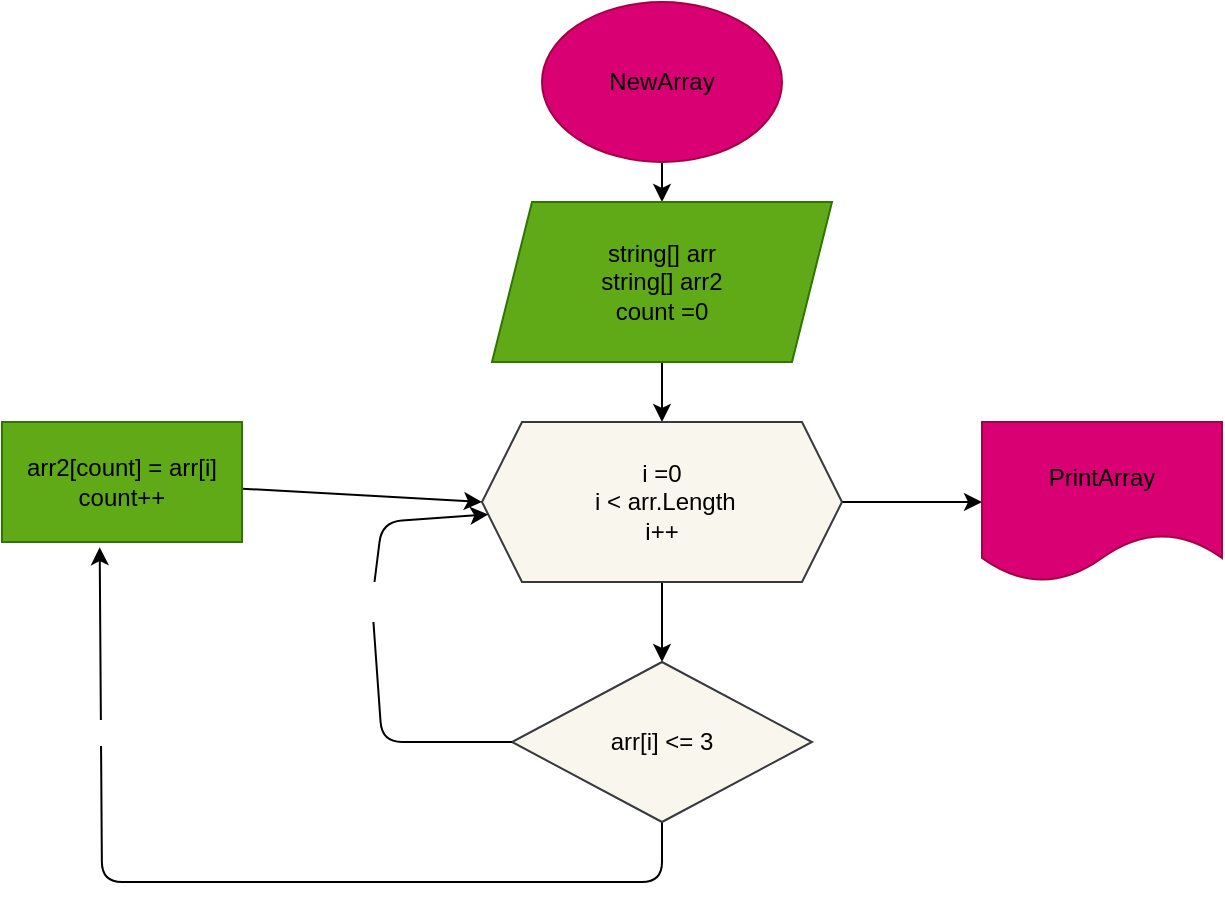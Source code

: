 <mxfile>
    <diagram id="Hrc0Le_63STdx8fSli_D" name="Page-1">
        <mxGraphModel dx="704" dy="497" grid="1" gridSize="10" guides="1" tooltips="1" connect="1" arrows="1" fold="1" page="1" pageScale="1" pageWidth="827" pageHeight="1169" math="0" shadow="0">
            <root>
                <mxCell id="0"/>
                <mxCell id="1" parent="0"/>
                <mxCell id="3" style="edgeStyle=none;html=1;" edge="1" parent="1" source="2" target="4">
                    <mxGeometry relative="1" as="geometry">
                        <mxPoint x="340" y="160" as="targetPoint"/>
                    </mxGeometry>
                </mxCell>
                <mxCell id="2" value="&lt;font color=&quot;#000000&quot;&gt;NewArray&lt;/font&gt;" style="ellipse;whiteSpace=wrap;html=1;fillColor=#d80073;fontColor=#ffffff;strokeColor=#A50040;" vertex="1" parent="1">
                    <mxGeometry x="280" y="20" width="120" height="80" as="geometry"/>
                </mxCell>
                <mxCell id="5" style="edgeStyle=none;html=1;" edge="1" parent="1" source="4" target="6">
                    <mxGeometry relative="1" as="geometry">
                        <mxPoint x="340" y="280" as="targetPoint"/>
                    </mxGeometry>
                </mxCell>
                <mxCell id="4" value="&lt;font color=&quot;#000000&quot;&gt;string[] arr&lt;br&gt;string[] arr2&lt;br&gt;count =0&lt;/font&gt;" style="shape=parallelogram;perimeter=parallelogramPerimeter;whiteSpace=wrap;html=1;fixedSize=1;fillColor=#60a917;fontColor=#ffffff;strokeColor=#2D7600;" vertex="1" parent="1">
                    <mxGeometry x="255" y="120" width="170" height="80" as="geometry"/>
                </mxCell>
                <mxCell id="7" style="edgeStyle=none;html=1;" edge="1" parent="1" source="6" target="8">
                    <mxGeometry relative="1" as="geometry">
                        <mxPoint x="340" y="340" as="targetPoint"/>
                    </mxGeometry>
                </mxCell>
                <mxCell id="16" style="edgeStyle=none;html=1;fontColor=#000000;" edge="1" parent="1" source="6" target="17">
                    <mxGeometry relative="1" as="geometry">
                        <mxPoint x="490" y="270" as="targetPoint"/>
                    </mxGeometry>
                </mxCell>
                <mxCell id="6" value="&lt;font color=&quot;#000000&quot;&gt;i =0&lt;br&gt;&amp;nbsp;i &amp;lt; arr.Length&lt;br&gt;i++&lt;/font&gt;" style="shape=hexagon;perimeter=hexagonPerimeter2;whiteSpace=wrap;html=1;fixedSize=1;fillColor=#f9f7ed;strokeColor=#36393d;" vertex="1" parent="1">
                    <mxGeometry x="250" y="230" width="180" height="80" as="geometry"/>
                </mxCell>
                <mxCell id="9" style="edgeStyle=none;html=1;fontColor=#000000;startArrow=none;" edge="1" parent="1" source="10" target="6">
                    <mxGeometry relative="1" as="geometry">
                        <mxPoint x="190" y="280" as="targetPoint"/>
                        <Array as="points">
                            <mxPoint x="200" y="280"/>
                        </Array>
                    </mxGeometry>
                </mxCell>
                <mxCell id="12" style="edgeStyle=none;html=1;fontColor=#FFFFFF;entryX=0.407;entryY=1.043;entryDx=0;entryDy=0;entryPerimeter=0;" edge="1" parent="1" source="8" target="13">
                    <mxGeometry relative="1" as="geometry">
                        <mxPoint x="60" y="320" as="targetPoint"/>
                        <Array as="points">
                            <mxPoint x="340" y="460"/>
                            <mxPoint x="60" y="460"/>
                        </Array>
                    </mxGeometry>
                </mxCell>
                <mxCell id="14" value="Yes" style="edgeLabel;html=1;align=center;verticalAlign=middle;resizable=0;points=[];fontColor=#FFFFFF;" vertex="1" connectable="0" parent="12">
                    <mxGeometry x="0.614" y="-4" relative="1" as="geometry">
                        <mxPoint as="offset"/>
                    </mxGeometry>
                </mxCell>
                <mxCell id="8" value="&lt;font color=&quot;#000000&quot;&gt;arr[i] &amp;lt;= 3&lt;/font&gt;" style="rhombus;whiteSpace=wrap;html=1;fillColor=#f9f7ed;strokeColor=#36393d;" vertex="1" parent="1">
                    <mxGeometry x="265" y="350" width="150" height="80" as="geometry"/>
                </mxCell>
                <mxCell id="10" value="&lt;font color=&quot;#ffffff&quot;&gt;No&lt;/font&gt;" style="text;html=1;align=center;verticalAlign=middle;resizable=0;points=[];autosize=1;strokeColor=none;fillColor=none;fontColor=#000000;" vertex="1" parent="1">
                    <mxGeometry x="180" y="310" width="30" height="20" as="geometry"/>
                </mxCell>
                <mxCell id="11" value="" style="edgeStyle=none;html=1;fontColor=#000000;endArrow=none;" edge="1" parent="1" source="8" target="10">
                    <mxGeometry relative="1" as="geometry">
                        <mxPoint x="253.103" y="276.207" as="targetPoint"/>
                        <mxPoint x="265" y="390" as="sourcePoint"/>
                        <Array as="points">
                            <mxPoint x="200" y="390"/>
                        </Array>
                    </mxGeometry>
                </mxCell>
                <mxCell id="15" style="edgeStyle=none;html=1;entryX=0;entryY=0.5;entryDx=0;entryDy=0;fontColor=#000000;" edge="1" parent="1" source="13" target="6">
                    <mxGeometry relative="1" as="geometry"/>
                </mxCell>
                <mxCell id="13" value="&lt;font color=&quot;#000000&quot;&gt;arr2[count] = arr[i]&lt;br&gt;count++&lt;/font&gt;" style="rounded=0;whiteSpace=wrap;html=1;fontColor=#ffffff;fillColor=#60a917;strokeColor=#2D7600;" vertex="1" parent="1">
                    <mxGeometry x="10" y="230" width="120" height="60" as="geometry"/>
                </mxCell>
                <mxCell id="17" value="&lt;font color=&quot;#000000&quot;&gt;PrintArray&lt;/font&gt;" style="shape=document;whiteSpace=wrap;html=1;boundedLbl=1;fontColor=#ffffff;fillColor=#d80073;strokeColor=#A50040;" vertex="1" parent="1">
                    <mxGeometry x="500" y="230" width="120" height="80" as="geometry"/>
                </mxCell>
            </root>
        </mxGraphModel>
    </diagram>
</mxfile>